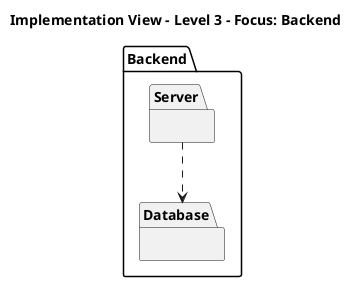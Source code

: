 @startuml
title Implementation View - Level 3 - Focus: Backend
top to bottom direction

package "Backend"{
    package "Server"{
    }
    package "Database"{
    }

    "Server" ..> "Database"
}
@enduml